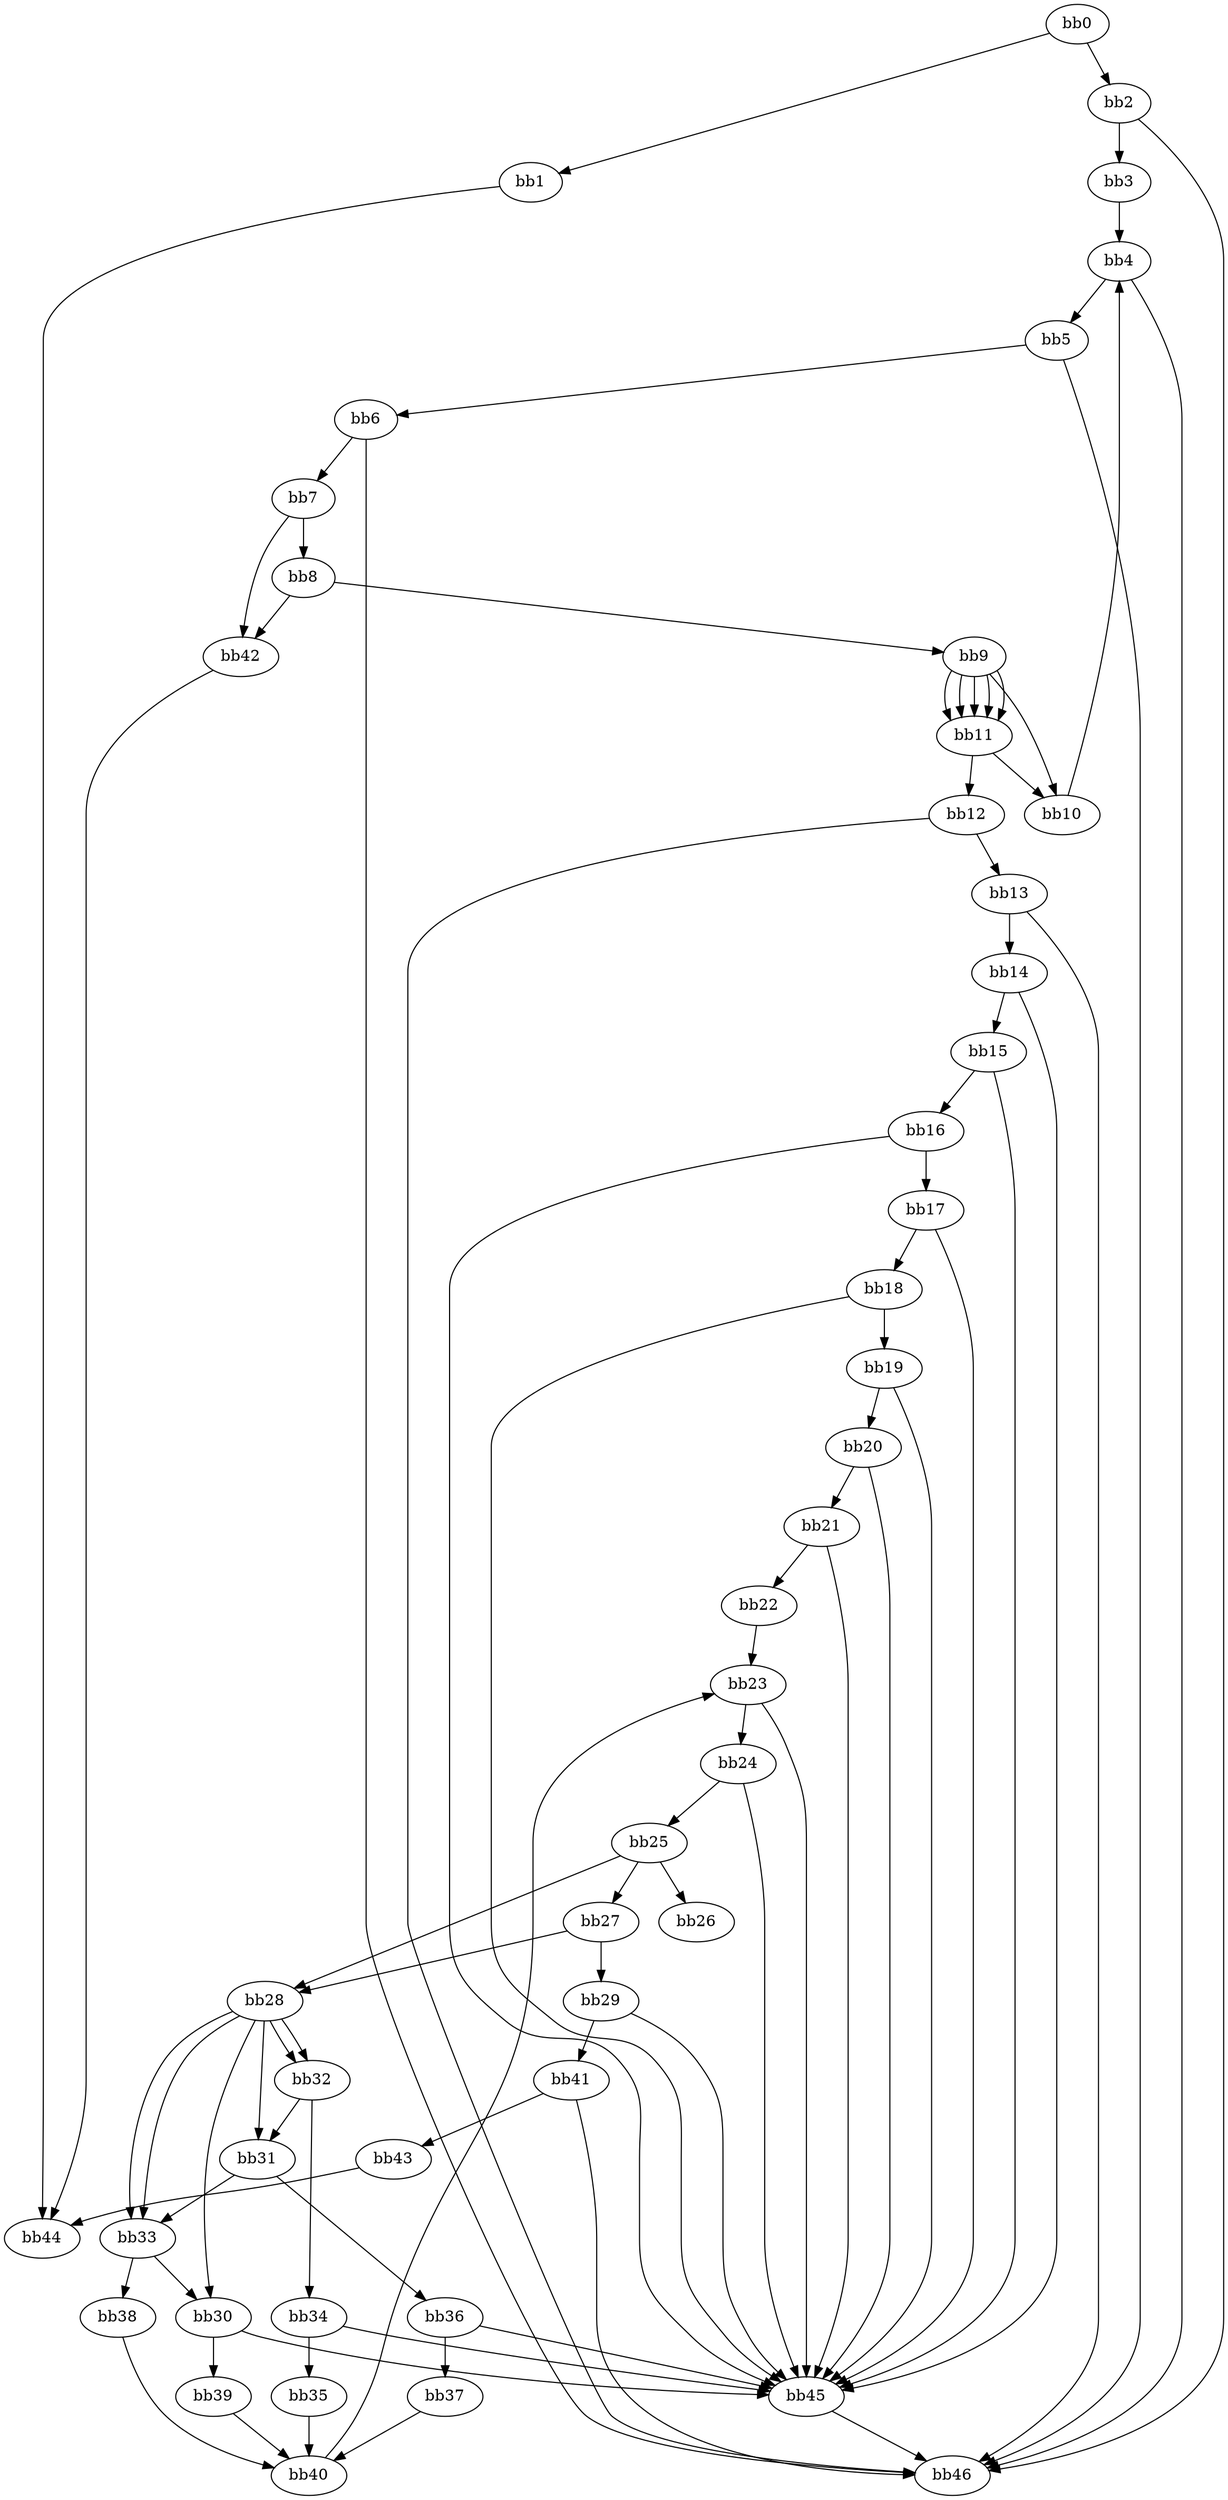 digraph {
    0 [ label = "bb0\l" ]
    1 [ label = "bb1\l" ]
    2 [ label = "bb2\l" ]
    3 [ label = "bb3\l" ]
    4 [ label = "bb4\l" ]
    5 [ label = "bb5\l" ]
    6 [ label = "bb6\l" ]
    7 [ label = "bb7\l" ]
    8 [ label = "bb8\l" ]
    9 [ label = "bb9\l" ]
    10 [ label = "bb10\l" ]
    11 [ label = "bb11\l" ]
    12 [ label = "bb12\l" ]
    13 [ label = "bb13\l" ]
    14 [ label = "bb14\l" ]
    15 [ label = "bb15\l" ]
    16 [ label = "bb16\l" ]
    17 [ label = "bb17\l" ]
    18 [ label = "bb18\l" ]
    19 [ label = "bb19\l" ]
    20 [ label = "bb20\l" ]
    21 [ label = "bb21\l" ]
    22 [ label = "bb22\l" ]
    23 [ label = "bb23\l" ]
    24 [ label = "bb24\l" ]
    25 [ label = "bb25\l" ]
    26 [ label = "bb26\l" ]
    27 [ label = "bb27\l" ]
    28 [ label = "bb28\l" ]
    29 [ label = "bb29\l" ]
    30 [ label = "bb30\l" ]
    31 [ label = "bb31\l" ]
    32 [ label = "bb32\l" ]
    33 [ label = "bb33\l" ]
    34 [ label = "bb34\l" ]
    35 [ label = "bb35\l" ]
    36 [ label = "bb36\l" ]
    37 [ label = "bb37\l" ]
    38 [ label = "bb38\l" ]
    39 [ label = "bb39\l" ]
    40 [ label = "bb40\l" ]
    41 [ label = "bb41\l" ]
    42 [ label = "bb42\l" ]
    43 [ label = "bb43\l" ]
    44 [ label = "bb44\l" ]
    45 [ label = "bb45\l" ]
    46 [ label = "bb46\l" ]
    0 -> 1 [ ]
    0 -> 2 [ ]
    1 -> 44 [ ]
    2 -> 3 [ ]
    2 -> 46 [ ]
    3 -> 4 [ ]
    4 -> 5 [ ]
    4 -> 46 [ ]
    5 -> 6 [ ]
    5 -> 46 [ ]
    6 -> 7 [ ]
    6 -> 46 [ ]
    7 -> 8 [ ]
    7 -> 42 [ ]
    8 -> 9 [ ]
    8 -> 42 [ ]
    9 -> 10 [ ]
    9 -> 11 [ ]
    9 -> 11 [ ]
    9 -> 11 [ ]
    9 -> 11 [ ]
    9 -> 11 [ ]
    10 -> 4 [ ]
    11 -> 10 [ ]
    11 -> 12 [ ]
    12 -> 13 [ ]
    12 -> 46 [ ]
    13 -> 14 [ ]
    13 -> 46 [ ]
    14 -> 15 [ ]
    14 -> 45 [ ]
    15 -> 16 [ ]
    15 -> 45 [ ]
    16 -> 17 [ ]
    16 -> 45 [ ]
    17 -> 18 [ ]
    17 -> 45 [ ]
    18 -> 19 [ ]
    18 -> 45 [ ]
    19 -> 20 [ ]
    19 -> 45 [ ]
    20 -> 21 [ ]
    20 -> 45 [ ]
    21 -> 22 [ ]
    21 -> 45 [ ]
    22 -> 23 [ ]
    23 -> 24 [ ]
    23 -> 45 [ ]
    24 -> 25 [ ]
    24 -> 45 [ ]
    25 -> 26 [ ]
    25 -> 27 [ ]
    25 -> 28 [ ]
    27 -> 28 [ ]
    27 -> 29 [ ]
    28 -> 30 [ ]
    28 -> 31 [ ]
    28 -> 32 [ ]
    28 -> 32 [ ]
    28 -> 33 [ ]
    28 -> 33 [ ]
    29 -> 41 [ ]
    29 -> 45 [ ]
    30 -> 39 [ ]
    30 -> 45 [ ]
    31 -> 33 [ ]
    31 -> 36 [ ]
    32 -> 31 [ ]
    32 -> 34 [ ]
    33 -> 30 [ ]
    33 -> 38 [ ]
    34 -> 35 [ ]
    34 -> 45 [ ]
    35 -> 40 [ ]
    36 -> 37 [ ]
    36 -> 45 [ ]
    37 -> 40 [ ]
    38 -> 40 [ ]
    39 -> 40 [ ]
    40 -> 23 [ ]
    41 -> 43 [ ]
    41 -> 46 [ ]
    42 -> 44 [ ]
    43 -> 44 [ ]
    45 -> 46 [ ]
}

